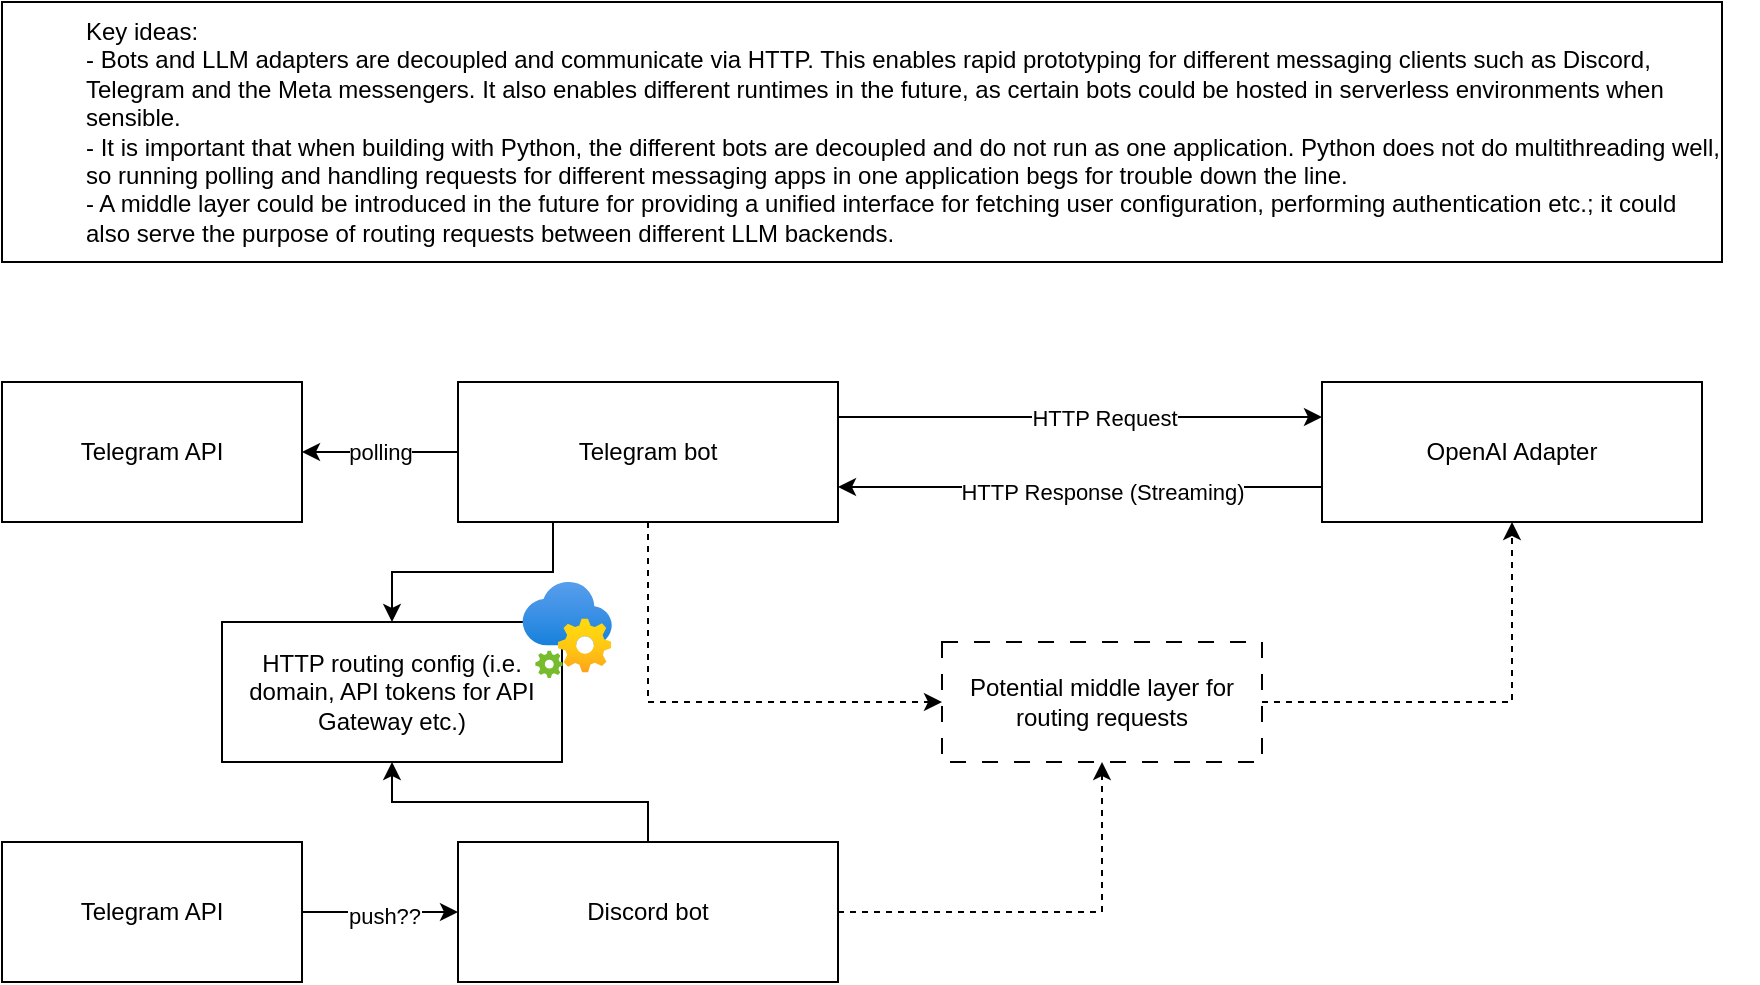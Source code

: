 <mxfile version="24.4.4" type="github">
  <diagram name="Page-1" id="fjdlz_aVAt7LVahYPMCF">
    <mxGraphModel dx="995" dy="624" grid="1" gridSize="10" guides="1" tooltips="1" connect="1" arrows="1" fold="1" page="1" pageScale="1" pageWidth="827" pageHeight="1169" math="0" shadow="0">
      <root>
        <mxCell id="0" />
        <mxCell id="1" parent="0" />
        <mxCell id="VtiaSz6yJbyNicxg5vJs-7" style="edgeStyle=orthogonalEdgeStyle;rounded=0;orthogonalLoop=1;jettySize=auto;html=1;exitX=0;exitY=0.5;exitDx=0;exitDy=0;entryX=1;entryY=0.5;entryDx=0;entryDy=0;" edge="1" parent="1" source="VtiaSz6yJbyNicxg5vJs-1" target="VtiaSz6yJbyNicxg5vJs-4">
          <mxGeometry relative="1" as="geometry" />
        </mxCell>
        <mxCell id="VtiaSz6yJbyNicxg5vJs-8" value="polling" style="edgeLabel;html=1;align=center;verticalAlign=middle;resizable=0;points=[];" vertex="1" connectable="0" parent="VtiaSz6yJbyNicxg5vJs-7">
          <mxGeometry y="3" relative="1" as="geometry">
            <mxPoint y="-3" as="offset" />
          </mxGeometry>
        </mxCell>
        <mxCell id="VtiaSz6yJbyNicxg5vJs-13" style="edgeStyle=orthogonalEdgeStyle;rounded=0;orthogonalLoop=1;jettySize=auto;html=1;exitX=1;exitY=0.25;exitDx=0;exitDy=0;entryX=0;entryY=0.25;entryDx=0;entryDy=0;" edge="1" parent="1" source="VtiaSz6yJbyNicxg5vJs-1" target="VtiaSz6yJbyNicxg5vJs-10">
          <mxGeometry relative="1" as="geometry" />
        </mxCell>
        <mxCell id="VtiaSz6yJbyNicxg5vJs-14" value="HTTP Request" style="edgeLabel;html=1;align=center;verticalAlign=middle;resizable=0;points=[];" vertex="1" connectable="0" parent="VtiaSz6yJbyNicxg5vJs-13">
          <mxGeometry x="0.093" relative="1" as="geometry">
            <mxPoint as="offset" />
          </mxGeometry>
        </mxCell>
        <mxCell id="VtiaSz6yJbyNicxg5vJs-19" style="edgeStyle=orthogonalEdgeStyle;rounded=0;orthogonalLoop=1;jettySize=auto;html=1;exitX=0.5;exitY=1;exitDx=0;exitDy=0;entryX=0;entryY=0.5;entryDx=0;entryDy=0;dashed=1;" edge="1" parent="1" source="VtiaSz6yJbyNicxg5vJs-1" target="VtiaSz6yJbyNicxg5vJs-18">
          <mxGeometry relative="1" as="geometry" />
        </mxCell>
        <mxCell id="VtiaSz6yJbyNicxg5vJs-32" style="edgeStyle=orthogonalEdgeStyle;rounded=0;orthogonalLoop=1;jettySize=auto;html=1;exitX=0.25;exitY=1;exitDx=0;exitDy=0;" edge="1" parent="1" source="VtiaSz6yJbyNicxg5vJs-1" target="VtiaSz6yJbyNicxg5vJs-30">
          <mxGeometry relative="1" as="geometry" />
        </mxCell>
        <mxCell id="VtiaSz6yJbyNicxg5vJs-1" value="Telegram bot" style="rounded=0;whiteSpace=wrap;html=1;" vertex="1" parent="1">
          <mxGeometry x="248" y="250" width="190" height="70" as="geometry" />
        </mxCell>
        <mxCell id="VtiaSz6yJbyNicxg5vJs-3" value="" style="shape=image;html=1;verticalAlign=top;verticalLabelPosition=bottom;labelBackgroundColor=#ffffff;imageAspect=0;aspect=fixed;image=https://cdn1.iconfinder.com/data/icons/unicons-line-vol-3/24/docker-128.png" vertex="1" parent="1">
          <mxGeometry x="413" y="220" width="58" height="58" as="geometry" />
        </mxCell>
        <mxCell id="VtiaSz6yJbyNicxg5vJs-4" value="Telegram API" style="rounded=0;whiteSpace=wrap;html=1;" vertex="1" parent="1">
          <mxGeometry x="20" y="250" width="150" height="70" as="geometry" />
        </mxCell>
        <mxCell id="VtiaSz6yJbyNicxg5vJs-15" style="edgeStyle=orthogonalEdgeStyle;rounded=0;orthogonalLoop=1;jettySize=auto;html=1;exitX=0;exitY=0.75;exitDx=0;exitDy=0;entryX=1;entryY=0.75;entryDx=0;entryDy=0;" edge="1" parent="1" source="VtiaSz6yJbyNicxg5vJs-10" target="VtiaSz6yJbyNicxg5vJs-1">
          <mxGeometry relative="1" as="geometry" />
        </mxCell>
        <mxCell id="VtiaSz6yJbyNicxg5vJs-16" value="HTTP Response (Streaming)" style="edgeLabel;html=1;align=center;verticalAlign=middle;resizable=0;points=[];" vertex="1" connectable="0" parent="VtiaSz6yJbyNicxg5vJs-15">
          <mxGeometry x="0.334" y="2" relative="1" as="geometry">
            <mxPoint x="51" as="offset" />
          </mxGeometry>
        </mxCell>
        <mxCell id="VtiaSz6yJbyNicxg5vJs-10" value="OpenAI Adapter" style="rounded=0;whiteSpace=wrap;html=1;" vertex="1" parent="1">
          <mxGeometry x="680" y="250" width="190" height="70" as="geometry" />
        </mxCell>
        <mxCell id="VtiaSz6yJbyNicxg5vJs-17" value="" style="shape=image;html=1;verticalAlign=top;verticalLabelPosition=bottom;labelBackgroundColor=#ffffff;imageAspect=0;aspect=fixed;image=https://cdn1.iconfinder.com/data/icons/unicons-line-vol-3/24/docker-128.png" vertex="1" parent="1">
          <mxGeometry x="840" y="220" width="58" height="58" as="geometry" />
        </mxCell>
        <mxCell id="VtiaSz6yJbyNicxg5vJs-20" style="edgeStyle=orthogonalEdgeStyle;rounded=0;orthogonalLoop=1;jettySize=auto;html=1;exitX=1;exitY=0.5;exitDx=0;exitDy=0;entryX=0.5;entryY=1;entryDx=0;entryDy=0;dashed=1;" edge="1" parent="1" source="VtiaSz6yJbyNicxg5vJs-18" target="VtiaSz6yJbyNicxg5vJs-10">
          <mxGeometry relative="1" as="geometry" />
        </mxCell>
        <mxCell id="VtiaSz6yJbyNicxg5vJs-18" value="Potential middle layer for routing requests" style="rounded=0;whiteSpace=wrap;html=1;dashed=1;dashPattern=8 8;" vertex="1" parent="1">
          <mxGeometry x="490" y="380" width="160" height="60" as="geometry" />
        </mxCell>
        <mxCell id="VtiaSz6yJbyNicxg5vJs-21" value="&lt;blockquote style=&quot;margin: 0 0 0 40px; border: none; padding: 0px;&quot;&gt;Key ideas:&lt;/blockquote&gt;&lt;blockquote style=&quot;margin: 0 0 0 40px; border: none; padding: 0px;&quot;&gt;- Bots and LLM adapters are decoupled and communicate via HTTP. This enables rapid prototyping for different messaging clients such as Discord, Telegram and the Meta messengers. It also enables different runtimes in the future, as certain bots could be hosted in serverless environments when sensible.&lt;/blockquote&gt;&lt;blockquote style=&quot;margin: 0 0 0 40px; border: none; padding: 0px;&quot;&gt;- It is important that when building with Python, the different bots are decoupled and do not run as one application. Python does not do multithreading well, so running polling and handling requests for different messaging apps in one application begs for trouble down the line.&lt;/blockquote&gt;&lt;blockquote style=&quot;margin: 0 0 0 40px; border: none; padding: 0px;&quot;&gt;- A middle layer could be introduced in the future for providing a unified interface for fetching user configuration, performing authentication etc.; it could also serve the purpose of routing requests between different LLM backends.&lt;/blockquote&gt;" style="rounded=0;whiteSpace=wrap;html=1;align=left;" vertex="1" parent="1">
          <mxGeometry x="20" y="60" width="860" height="130" as="geometry" />
        </mxCell>
        <mxCell id="VtiaSz6yJbyNicxg5vJs-29" style="edgeStyle=orthogonalEdgeStyle;rounded=0;orthogonalLoop=1;jettySize=auto;html=1;exitX=1;exitY=0.5;exitDx=0;exitDy=0;entryX=0.5;entryY=1;entryDx=0;entryDy=0;dashed=1;" edge="1" parent="1" source="VtiaSz6yJbyNicxg5vJs-22" target="VtiaSz6yJbyNicxg5vJs-18">
          <mxGeometry relative="1" as="geometry" />
        </mxCell>
        <mxCell id="VtiaSz6yJbyNicxg5vJs-33" style="edgeStyle=orthogonalEdgeStyle;rounded=0;orthogonalLoop=1;jettySize=auto;html=1;exitX=0.5;exitY=0;exitDx=0;exitDy=0;entryX=0.5;entryY=1;entryDx=0;entryDy=0;" edge="1" parent="1" source="VtiaSz6yJbyNicxg5vJs-22" target="VtiaSz6yJbyNicxg5vJs-30">
          <mxGeometry relative="1" as="geometry" />
        </mxCell>
        <mxCell id="VtiaSz6yJbyNicxg5vJs-22" value="Discord bot" style="rounded=0;whiteSpace=wrap;html=1;" vertex="1" parent="1">
          <mxGeometry x="248" y="480" width="190" height="70" as="geometry" />
        </mxCell>
        <mxCell id="VtiaSz6yJbyNicxg5vJs-26" style="edgeStyle=orthogonalEdgeStyle;rounded=0;orthogonalLoop=1;jettySize=auto;html=1;exitX=1;exitY=0.5;exitDx=0;exitDy=0;entryX=0;entryY=0.5;entryDx=0;entryDy=0;" edge="1" parent="1" source="VtiaSz6yJbyNicxg5vJs-24" target="VtiaSz6yJbyNicxg5vJs-22">
          <mxGeometry relative="1" as="geometry" />
        </mxCell>
        <mxCell id="VtiaSz6yJbyNicxg5vJs-27" value="push??" style="edgeLabel;html=1;align=center;verticalAlign=middle;resizable=0;points=[];" vertex="1" connectable="0" parent="VtiaSz6yJbyNicxg5vJs-26">
          <mxGeometry x="0.047" y="-2" relative="1" as="geometry">
            <mxPoint as="offset" />
          </mxGeometry>
        </mxCell>
        <mxCell id="VtiaSz6yJbyNicxg5vJs-24" value="Telegram API" style="rounded=0;whiteSpace=wrap;html=1;" vertex="1" parent="1">
          <mxGeometry x="20" y="480" width="150" height="70" as="geometry" />
        </mxCell>
        <mxCell id="VtiaSz6yJbyNicxg5vJs-30" value="HTTP routing config (i.e. domain, API tokens for API Gateway etc.)" style="rounded=0;whiteSpace=wrap;html=1;" vertex="1" parent="1">
          <mxGeometry x="130" y="370" width="170" height="70" as="geometry" />
        </mxCell>
        <mxCell id="VtiaSz6yJbyNicxg5vJs-31" value="" style="image;aspect=fixed;html=1;points=[];align=center;fontSize=12;image=img/lib/azure2/integration/App_Configuration.svg;" vertex="1" parent="1">
          <mxGeometry x="280" y="350" width="45.18" height="48" as="geometry" />
        </mxCell>
      </root>
    </mxGraphModel>
  </diagram>
</mxfile>
